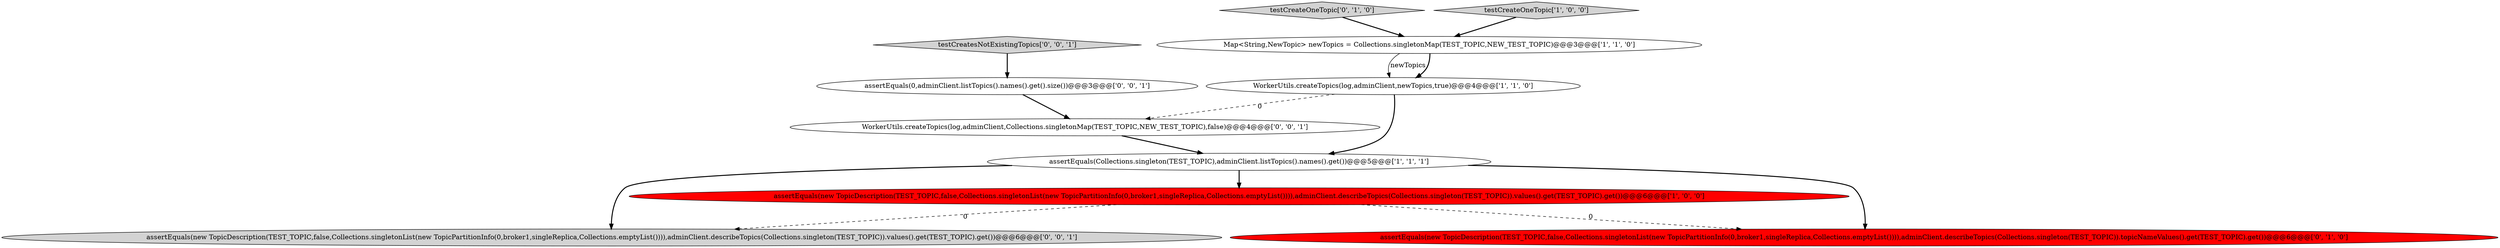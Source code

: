 digraph {
7 [style = filled, label = "assertEquals(new TopicDescription(TEST_TOPIC,false,Collections.singletonList(new TopicPartitionInfo(0,broker1,singleReplica,Collections.emptyList()))),adminClient.describeTopics(Collections.singleton(TEST_TOPIC)).values().get(TEST_TOPIC).get())@@@6@@@['0', '0', '1']", fillcolor = lightgray, shape = ellipse image = "AAA0AAABBB3BBB"];
5 [style = filled, label = "assertEquals(new TopicDescription(TEST_TOPIC,false,Collections.singletonList(new TopicPartitionInfo(0,broker1,singleReplica,Collections.emptyList()))),adminClient.describeTopics(Collections.singleton(TEST_TOPIC)).topicNameValues().get(TEST_TOPIC).get())@@@6@@@['0', '1', '0']", fillcolor = red, shape = ellipse image = "AAA1AAABBB2BBB"];
1 [style = filled, label = "WorkerUtils.createTopics(log,adminClient,newTopics,true)@@@4@@@['1', '1', '0']", fillcolor = white, shape = ellipse image = "AAA0AAABBB1BBB"];
8 [style = filled, label = "assertEquals(0,adminClient.listTopics().names().get().size())@@@3@@@['0', '0', '1']", fillcolor = white, shape = ellipse image = "AAA0AAABBB3BBB"];
9 [style = filled, label = "WorkerUtils.createTopics(log,adminClient,Collections.singletonMap(TEST_TOPIC,NEW_TEST_TOPIC),false)@@@4@@@['0', '0', '1']", fillcolor = white, shape = ellipse image = "AAA0AAABBB3BBB"];
2 [style = filled, label = "assertEquals(new TopicDescription(TEST_TOPIC,false,Collections.singletonList(new TopicPartitionInfo(0,broker1,singleReplica,Collections.emptyList()))),adminClient.describeTopics(Collections.singleton(TEST_TOPIC)).values().get(TEST_TOPIC).get())@@@6@@@['1', '0', '0']", fillcolor = red, shape = ellipse image = "AAA1AAABBB1BBB"];
6 [style = filled, label = "testCreateOneTopic['0', '1', '0']", fillcolor = lightgray, shape = diamond image = "AAA0AAABBB2BBB"];
4 [style = filled, label = "assertEquals(Collections.singleton(TEST_TOPIC),adminClient.listTopics().names().get())@@@5@@@['1', '1', '1']", fillcolor = white, shape = ellipse image = "AAA0AAABBB1BBB"];
3 [style = filled, label = "Map<String,NewTopic> newTopics = Collections.singletonMap(TEST_TOPIC,NEW_TEST_TOPIC)@@@3@@@['1', '1', '0']", fillcolor = white, shape = ellipse image = "AAA0AAABBB1BBB"];
0 [style = filled, label = "testCreateOneTopic['1', '0', '0']", fillcolor = lightgray, shape = diamond image = "AAA0AAABBB1BBB"];
10 [style = filled, label = "testCreatesNotExistingTopics['0', '0', '1']", fillcolor = lightgray, shape = diamond image = "AAA0AAABBB3BBB"];
0->3 [style = bold, label=""];
6->3 [style = bold, label=""];
2->5 [style = dashed, label="0"];
1->4 [style = bold, label=""];
3->1 [style = solid, label="newTopics"];
1->9 [style = dashed, label="0"];
4->2 [style = bold, label=""];
10->8 [style = bold, label=""];
3->1 [style = bold, label=""];
2->7 [style = dashed, label="0"];
4->5 [style = bold, label=""];
4->7 [style = bold, label=""];
9->4 [style = bold, label=""];
8->9 [style = bold, label=""];
}

